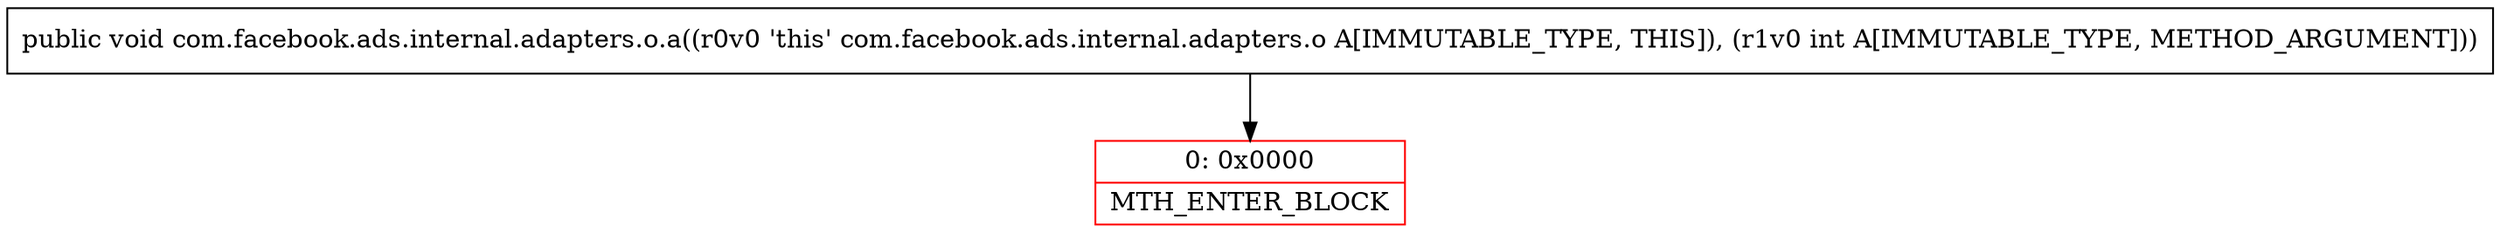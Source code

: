 digraph "CFG forcom.facebook.ads.internal.adapters.o.a(I)V" {
subgraph cluster_Region_1031585059 {
label = "R(0)";
node [shape=record,color=blue];
}
Node_0 [shape=record,color=red,label="{0\:\ 0x0000|MTH_ENTER_BLOCK\l}"];
MethodNode[shape=record,label="{public void com.facebook.ads.internal.adapters.o.a((r0v0 'this' com.facebook.ads.internal.adapters.o A[IMMUTABLE_TYPE, THIS]), (r1v0 int A[IMMUTABLE_TYPE, METHOD_ARGUMENT])) }"];
MethodNode -> Node_0;
}

